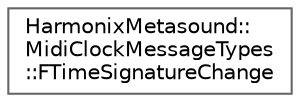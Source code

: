 digraph "Graphical Class Hierarchy"
{
 // INTERACTIVE_SVG=YES
 // LATEX_PDF_SIZE
  bgcolor="transparent";
  edge [fontname=Helvetica,fontsize=10,labelfontname=Helvetica,labelfontsize=10];
  node [fontname=Helvetica,fontsize=10,shape=box,height=0.2,width=0.4];
  rankdir="LR";
  Node0 [id="Node000000",label="HarmonixMetasound::\lMidiClockMessageTypes\l::FTimeSignatureChange",height=0.2,width=0.4,color="grey40", fillcolor="white", style="filled",URL="$d0/d9b/structHarmonixMetasound_1_1MidiClockMessageTypes_1_1FTimeSignatureChange.html",tooltip=" "];
}
